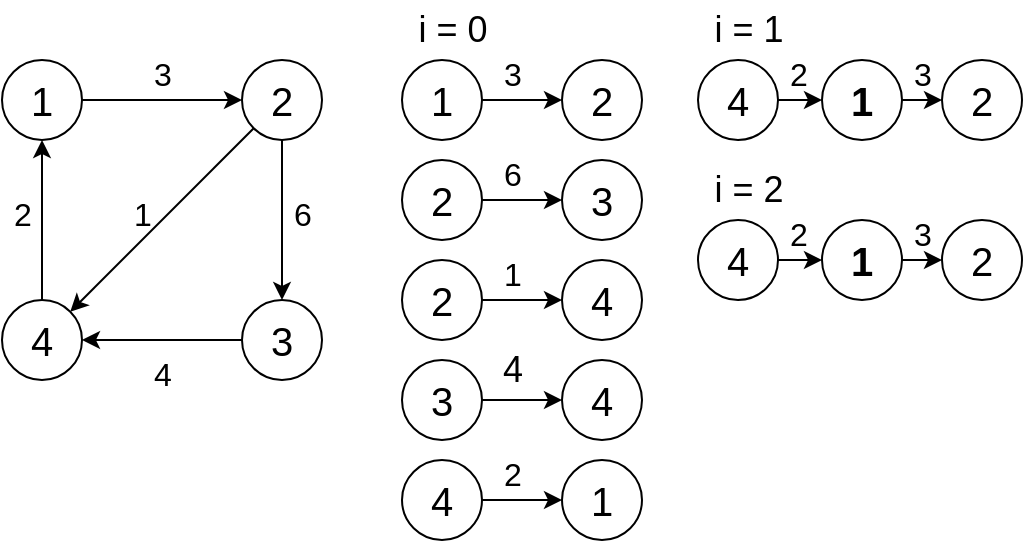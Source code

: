 <mxfile version="12.5.8" type="onedrive"><diagram id="RSqOqHVEfMcqeyTqQ3dF" name="Page-1"><mxGraphModel dx="962" dy="574" grid="1" gridSize="10" guides="1" tooltips="1" connect="1" arrows="1" fold="1" page="1" pageScale="1" pageWidth="827" pageHeight="3000" math="0" shadow="0"><root><mxCell id="0"/><mxCell id="1" parent="0"/><mxCell id="_y45102weMYJ-PfHqiCh-2" value="2" style="ellipse;whiteSpace=wrap;html=1;aspect=fixed;fontSize=20;" vertex="1" parent="1"><mxGeometry x="160" y="40" width="40" height="40" as="geometry"/></mxCell><mxCell id="_y45102weMYJ-PfHqiCh-3" value="3" style="ellipse;whiteSpace=wrap;html=1;aspect=fixed;fontSize=20;" vertex="1" parent="1"><mxGeometry x="160" y="160" width="40" height="40" as="geometry"/></mxCell><mxCell id="_y45102weMYJ-PfHqiCh-4" value="4" style="ellipse;whiteSpace=wrap;html=1;aspect=fixed;fontSize=20;" vertex="1" parent="1"><mxGeometry x="40" y="160" width="40" height="40" as="geometry"/></mxCell><mxCell id="_y45102weMYJ-PfHqiCh-5" value="" style="endArrow=classic;html=1;strokeWidth=1;fontSize=20;entryX=0;entryY=0.5;entryDx=0;entryDy=0;exitX=1;exitY=0.5;exitDx=0;exitDy=0;" edge="1" parent="1" source="_y45102weMYJ-PfHqiCh-14" target="_y45102weMYJ-PfHqiCh-2"><mxGeometry width="50" height="50" relative="1" as="geometry"><mxPoint x="110" y="60" as="sourcePoint"/><mxPoint x="90" y="220" as="targetPoint"/></mxGeometry></mxCell><mxCell id="_y45102weMYJ-PfHqiCh-6" value="" style="endArrow=classic;html=1;strokeWidth=1;fontSize=20;entryX=1;entryY=0;entryDx=0;entryDy=0;exitX=0;exitY=1;exitDx=0;exitDy=0;" edge="1" parent="1" source="_y45102weMYJ-PfHqiCh-2" target="_y45102weMYJ-PfHqiCh-4"><mxGeometry width="50" height="50" relative="1" as="geometry"><mxPoint x="90" y="70" as="sourcePoint"/><mxPoint x="170" y="70" as="targetPoint"/></mxGeometry></mxCell><mxCell id="_y45102weMYJ-PfHqiCh-7" value="" style="endArrow=classic;html=1;strokeWidth=1;fontSize=20;entryX=0.5;entryY=0;entryDx=0;entryDy=0;exitX=0.5;exitY=1;exitDx=0;exitDy=0;" edge="1" parent="1" source="_y45102weMYJ-PfHqiCh-2" target="_y45102weMYJ-PfHqiCh-3"><mxGeometry width="50" height="50" relative="1" as="geometry"><mxPoint x="175.858" y="84.142" as="sourcePoint"/><mxPoint x="70" y="170" as="targetPoint"/></mxGeometry></mxCell><mxCell id="_y45102weMYJ-PfHqiCh-8" value="" style="endArrow=classic;html=1;strokeWidth=1;fontSize=20;entryX=1;entryY=0.5;entryDx=0;entryDy=0;exitX=0;exitY=0.5;exitDx=0;exitDy=0;" edge="1" parent="1" source="_y45102weMYJ-PfHqiCh-3" target="_y45102weMYJ-PfHqiCh-4"><mxGeometry width="50" height="50" relative="1" as="geometry"><mxPoint x="190" y="90" as="sourcePoint"/><mxPoint x="190" y="170" as="targetPoint"/></mxGeometry></mxCell><mxCell id="_y45102weMYJ-PfHqiCh-9" value="" style="endArrow=classic;html=1;strokeWidth=1;fontSize=20;exitX=0.5;exitY=0;exitDx=0;exitDy=0;entryX=0.5;entryY=1;entryDx=0;entryDy=0;" edge="1" parent="1" source="_y45102weMYJ-PfHqiCh-4" target="_y45102weMYJ-PfHqiCh-14"><mxGeometry width="50" height="50" relative="1" as="geometry"><mxPoint x="170" y="190" as="sourcePoint"/><mxPoint x="60" y="100" as="targetPoint"/></mxGeometry></mxCell><mxCell id="_y45102weMYJ-PfHqiCh-14" value="1" style="ellipse;whiteSpace=wrap;html=1;aspect=fixed;fontSize=20;" vertex="1" parent="1"><mxGeometry x="40" y="40" width="40" height="40" as="geometry"/></mxCell><mxCell id="_y45102weMYJ-PfHqiCh-15" value="&lt;font style=&quot;font-size: 16px&quot;&gt;3&lt;/font&gt;" style="text;html=1;align=center;verticalAlign=middle;resizable=0;points=[];autosize=1;fontSize=20;" vertex="1" parent="1"><mxGeometry x="110" y="30" width="20" height="30" as="geometry"/></mxCell><mxCell id="_y45102weMYJ-PfHqiCh-16" value="&lt;font style=&quot;font-size: 16px&quot;&gt;6&lt;/font&gt;" style="text;html=1;align=center;verticalAlign=middle;resizable=0;points=[];autosize=1;fontSize=20;" vertex="1" parent="1"><mxGeometry x="180" y="100" width="20" height="30" as="geometry"/></mxCell><mxCell id="_y45102weMYJ-PfHqiCh-17" value="&lt;font style=&quot;font-size: 16px&quot;&gt;4&lt;/font&gt;" style="text;html=1;align=center;verticalAlign=middle;resizable=0;points=[];autosize=1;fontSize=20;" vertex="1" parent="1"><mxGeometry x="110" y="180" width="20" height="30" as="geometry"/></mxCell><mxCell id="_y45102weMYJ-PfHqiCh-18" value="&lt;span style=&quot;font-size: 16px&quot;&gt;2&lt;/span&gt;" style="text;html=1;align=center;verticalAlign=middle;resizable=0;points=[];autosize=1;fontSize=20;" vertex="1" parent="1"><mxGeometry x="40" y="100" width="20" height="30" as="geometry"/></mxCell><mxCell id="_y45102weMYJ-PfHqiCh-19" value="&lt;font style=&quot;font-size: 16px&quot;&gt;1&lt;/font&gt;" style="text;html=1;align=center;verticalAlign=middle;resizable=0;points=[];autosize=1;fontSize=20;" vertex="1" parent="1"><mxGeometry x="100" y="100" width="20" height="30" as="geometry"/></mxCell><mxCell id="_y45102weMYJ-PfHqiCh-22" value="1" style="ellipse;whiteSpace=wrap;html=1;aspect=fixed;fontSize=20;" vertex="1" parent="1"><mxGeometry x="240" y="40" width="40" height="40" as="geometry"/></mxCell><mxCell id="_y45102weMYJ-PfHqiCh-23" value="2" style="ellipse;whiteSpace=wrap;html=1;aspect=fixed;fontSize=20;" vertex="1" parent="1"><mxGeometry x="240" y="90" width="40" height="40" as="geometry"/></mxCell><mxCell id="_y45102weMYJ-PfHqiCh-24" value="2" style="ellipse;whiteSpace=wrap;html=1;aspect=fixed;fontSize=20;" vertex="1" parent="1"><mxGeometry x="240" y="140" width="40" height="40" as="geometry"/></mxCell><mxCell id="_y45102weMYJ-PfHqiCh-25" value="3" style="ellipse;whiteSpace=wrap;html=1;aspect=fixed;fontSize=20;" vertex="1" parent="1"><mxGeometry x="240" y="190" width="40" height="40" as="geometry"/></mxCell><mxCell id="_y45102weMYJ-PfHqiCh-26" value="4" style="ellipse;whiteSpace=wrap;html=1;aspect=fixed;fontSize=20;" vertex="1" parent="1"><mxGeometry x="240" y="240" width="40" height="40" as="geometry"/></mxCell><mxCell id="_y45102weMYJ-PfHqiCh-27" value="2" style="ellipse;whiteSpace=wrap;html=1;aspect=fixed;fontSize=20;" vertex="1" parent="1"><mxGeometry x="320" y="40" width="40" height="40" as="geometry"/></mxCell><mxCell id="_y45102weMYJ-PfHqiCh-28" value="3" style="ellipse;whiteSpace=wrap;html=1;aspect=fixed;fontSize=20;" vertex="1" parent="1"><mxGeometry x="320" y="90" width="40" height="40" as="geometry"/></mxCell><mxCell id="_y45102weMYJ-PfHqiCh-29" value="4" style="ellipse;whiteSpace=wrap;html=1;aspect=fixed;fontSize=20;" vertex="1" parent="1"><mxGeometry x="320" y="140" width="40" height="40" as="geometry"/></mxCell><mxCell id="_y45102weMYJ-PfHqiCh-30" value="4" style="ellipse;whiteSpace=wrap;html=1;aspect=fixed;fontSize=20;" vertex="1" parent="1"><mxGeometry x="320" y="190" width="40" height="40" as="geometry"/></mxCell><mxCell id="_y45102weMYJ-PfHqiCh-31" value="1" style="ellipse;whiteSpace=wrap;html=1;aspect=fixed;fontSize=20;" vertex="1" parent="1"><mxGeometry x="320" y="240" width="40" height="40" as="geometry"/></mxCell><mxCell id="_y45102weMYJ-PfHqiCh-32" value="" style="endArrow=classic;html=1;strokeWidth=1;fontSize=20;entryX=0;entryY=0.5;entryDx=0;entryDy=0;exitX=1;exitY=0.5;exitDx=0;exitDy=0;" edge="1" parent="1" source="_y45102weMYJ-PfHqiCh-22" target="_y45102weMYJ-PfHqiCh-27"><mxGeometry width="50" height="50" relative="1" as="geometry"><mxPoint x="40" y="350" as="sourcePoint"/><mxPoint x="90" y="300" as="targetPoint"/></mxGeometry></mxCell><mxCell id="_y45102weMYJ-PfHqiCh-33" value="" style="endArrow=classic;html=1;strokeWidth=1;fontSize=20;entryX=0;entryY=0.5;entryDx=0;entryDy=0;exitX=1;exitY=0.5;exitDx=0;exitDy=0;" edge="1" parent="1" source="_y45102weMYJ-PfHqiCh-23" target="_y45102weMYJ-PfHqiCh-28"><mxGeometry width="50" height="50" relative="1" as="geometry"><mxPoint x="290" y="70" as="sourcePoint"/><mxPoint x="330" y="70" as="targetPoint"/></mxGeometry></mxCell><mxCell id="_y45102weMYJ-PfHqiCh-34" value="" style="endArrow=classic;html=1;strokeWidth=1;fontSize=20;entryX=0;entryY=0.5;entryDx=0;entryDy=0;exitX=1;exitY=0.5;exitDx=0;exitDy=0;" edge="1" parent="1" source="_y45102weMYJ-PfHqiCh-24" target="_y45102weMYJ-PfHqiCh-29"><mxGeometry width="50" height="50" relative="1" as="geometry"><mxPoint x="290" y="120" as="sourcePoint"/><mxPoint x="330" y="120" as="targetPoint"/></mxGeometry></mxCell><mxCell id="_y45102weMYJ-PfHqiCh-35" value="" style="endArrow=classic;html=1;strokeWidth=1;fontSize=20;entryX=0;entryY=0.5;entryDx=0;entryDy=0;exitX=1;exitY=0.5;exitDx=0;exitDy=0;" edge="1" parent="1" source="_y45102weMYJ-PfHqiCh-25" target="_y45102weMYJ-PfHqiCh-30"><mxGeometry width="50" height="50" relative="1" as="geometry"><mxPoint x="290" y="170" as="sourcePoint"/><mxPoint x="330" y="170" as="targetPoint"/></mxGeometry></mxCell><mxCell id="_y45102weMYJ-PfHqiCh-36" value="" style="endArrow=classic;html=1;strokeWidth=1;fontSize=20;entryX=0;entryY=0.5;entryDx=0;entryDy=0;exitX=1;exitY=0.5;exitDx=0;exitDy=0;" edge="1" parent="1" source="_y45102weMYJ-PfHqiCh-26" target="_y45102weMYJ-PfHqiCh-31"><mxGeometry width="50" height="50" relative="1" as="geometry"><mxPoint x="290" y="220" as="sourcePoint"/><mxPoint x="330" y="220" as="targetPoint"/></mxGeometry></mxCell><mxCell id="_y45102weMYJ-PfHqiCh-37" value="&lt;font style=&quot;font-size: 16px&quot;&gt;3&lt;/font&gt;" style="text;html=1;align=center;verticalAlign=middle;resizable=0;points=[];autosize=1;fontSize=20;" vertex="1" parent="1"><mxGeometry x="285" y="30" width="20" height="30" as="geometry"/></mxCell><mxCell id="_y45102weMYJ-PfHqiCh-38" value="&lt;font style=&quot;font-size: 16px&quot;&gt;6&lt;/font&gt;" style="text;html=1;align=center;verticalAlign=middle;resizable=0;points=[];autosize=1;fontSize=20;" vertex="1" parent="1"><mxGeometry x="285" y="80" width="20" height="30" as="geometry"/></mxCell><mxCell id="_y45102weMYJ-PfHqiCh-39" value="&lt;font style=&quot;font-size: 16px&quot;&gt;1&lt;/font&gt;" style="text;html=1;align=center;verticalAlign=middle;resizable=0;points=[];autosize=1;fontSize=20;" vertex="1" parent="1"><mxGeometry x="285" y="130" width="20" height="30" as="geometry"/></mxCell><mxCell id="_y45102weMYJ-PfHqiCh-40" value="4" style="text;html=1;align=center;verticalAlign=middle;resizable=0;points=[];autosize=1;fontSize=18;" vertex="1" parent="1"><mxGeometry x="280" y="180" width="30" height="30" as="geometry"/></mxCell><mxCell id="_y45102weMYJ-PfHqiCh-41" value="&lt;font style=&quot;font-size: 16px&quot;&gt;2&lt;/font&gt;" style="text;html=1;align=center;verticalAlign=middle;resizable=0;points=[];autosize=1;fontSize=20;" vertex="1" parent="1"><mxGeometry x="285" y="230" width="20" height="30" as="geometry"/></mxCell><mxCell id="_y45102weMYJ-PfHqiCh-42" value="i = 0" style="text;html=1;align=center;verticalAlign=middle;resizable=0;points=[];autosize=1;fontSize=18;" vertex="1" parent="1"><mxGeometry x="240" y="10" width="50" height="30" as="geometry"/></mxCell><mxCell id="_y45102weMYJ-PfHqiCh-44" value="i = 1" style="text;html=1;align=center;verticalAlign=middle;resizable=0;points=[];autosize=1;fontSize=18;" vertex="1" parent="1"><mxGeometry x="388" y="10" width="50" height="30" as="geometry"/></mxCell><mxCell id="_y45102weMYJ-PfHqiCh-45" value="4" style="ellipse;whiteSpace=wrap;html=1;aspect=fixed;fontSize=20;" vertex="1" parent="1"><mxGeometry x="388" y="40" width="40" height="40" as="geometry"/></mxCell><mxCell id="_y45102weMYJ-PfHqiCh-46" value="&lt;b&gt;1&lt;/b&gt;" style="ellipse;whiteSpace=wrap;html=1;aspect=fixed;fontSize=20;" vertex="1" parent="1"><mxGeometry x="450" y="40" width="40" height="40" as="geometry"/></mxCell><mxCell id="_y45102weMYJ-PfHqiCh-47" value="2" style="ellipse;whiteSpace=wrap;html=1;aspect=fixed;fontSize=20;" vertex="1" parent="1"><mxGeometry x="510" y="40" width="40" height="40" as="geometry"/></mxCell><mxCell id="_y45102weMYJ-PfHqiCh-48" value="" style="endArrow=classic;html=1;strokeWidth=1;fontSize=20;entryX=0;entryY=0.5;entryDx=0;entryDy=0;exitX=1;exitY=0.5;exitDx=0;exitDy=0;" edge="1" parent="1" source="_y45102weMYJ-PfHqiCh-45" target="_y45102weMYJ-PfHqiCh-46"><mxGeometry width="50" height="50" relative="1" as="geometry"><mxPoint x="290" y="70" as="sourcePoint"/><mxPoint x="330" y="70" as="targetPoint"/></mxGeometry></mxCell><mxCell id="_y45102weMYJ-PfHqiCh-49" value="" style="endArrow=classic;html=1;strokeWidth=1;fontSize=20;entryX=0;entryY=0.5;entryDx=0;entryDy=0;exitX=1;exitY=0.5;exitDx=0;exitDy=0;" edge="1" parent="1" source="_y45102weMYJ-PfHqiCh-46" target="_y45102weMYJ-PfHqiCh-47"><mxGeometry width="50" height="50" relative="1" as="geometry"><mxPoint x="438" y="70" as="sourcePoint"/><mxPoint x="460" y="70" as="targetPoint"/></mxGeometry></mxCell><mxCell id="_y45102weMYJ-PfHqiCh-51" value="&lt;font style=&quot;font-size: 16px&quot;&gt;2&lt;/font&gt;" style="text;html=1;align=center;verticalAlign=middle;resizable=0;points=[];autosize=1;fontSize=20;" vertex="1" parent="1"><mxGeometry x="428" y="30" width="20" height="30" as="geometry"/></mxCell><mxCell id="_y45102weMYJ-PfHqiCh-52" value="&lt;font style=&quot;font-size: 16px&quot;&gt;3&lt;/font&gt;" style="text;html=1;align=center;verticalAlign=middle;resizable=0;points=[];autosize=1;fontSize=20;" vertex="1" parent="1"><mxGeometry x="490" y="30" width="20" height="30" as="geometry"/></mxCell><mxCell id="_y45102weMYJ-PfHqiCh-53" value="i = 2" style="text;html=1;align=center;verticalAlign=middle;resizable=0;points=[];autosize=1;fontSize=18;" vertex="1" parent="1"><mxGeometry x="388" y="90" width="50" height="30" as="geometry"/></mxCell><mxCell id="_y45102weMYJ-PfHqiCh-54" value="4" style="ellipse;whiteSpace=wrap;html=1;aspect=fixed;fontSize=20;" vertex="1" parent="1"><mxGeometry x="388" y="120" width="40" height="40" as="geometry"/></mxCell><mxCell id="_y45102weMYJ-PfHqiCh-55" value="&lt;b&gt;1&lt;/b&gt;" style="ellipse;whiteSpace=wrap;html=1;aspect=fixed;fontSize=20;" vertex="1" parent="1"><mxGeometry x="450" y="120" width="40" height="40" as="geometry"/></mxCell><mxCell id="_y45102weMYJ-PfHqiCh-56" value="2" style="ellipse;whiteSpace=wrap;html=1;aspect=fixed;fontSize=20;" vertex="1" parent="1"><mxGeometry x="510" y="120" width="40" height="40" as="geometry"/></mxCell><mxCell id="_y45102weMYJ-PfHqiCh-57" value="" style="endArrow=classic;html=1;strokeWidth=1;fontSize=20;entryX=0;entryY=0.5;entryDx=0;entryDy=0;exitX=1;exitY=0.5;exitDx=0;exitDy=0;" edge="1" parent="1" source="_y45102weMYJ-PfHqiCh-54" target="_y45102weMYJ-PfHqiCh-55"><mxGeometry width="50" height="50" relative="1" as="geometry"><mxPoint x="290" y="150" as="sourcePoint"/><mxPoint x="330" y="150" as="targetPoint"/></mxGeometry></mxCell><mxCell id="_y45102weMYJ-PfHqiCh-58" value="" style="endArrow=classic;html=1;strokeWidth=1;fontSize=20;entryX=0;entryY=0.5;entryDx=0;entryDy=0;exitX=1;exitY=0.5;exitDx=0;exitDy=0;" edge="1" parent="1" source="_y45102weMYJ-PfHqiCh-55" target="_y45102weMYJ-PfHqiCh-56"><mxGeometry width="50" height="50" relative="1" as="geometry"><mxPoint x="438" y="150" as="sourcePoint"/><mxPoint x="460" y="150" as="targetPoint"/></mxGeometry></mxCell><mxCell id="_y45102weMYJ-PfHqiCh-59" value="&lt;font style=&quot;font-size: 16px&quot;&gt;2&lt;/font&gt;" style="text;html=1;align=center;verticalAlign=middle;resizable=0;points=[];autosize=1;fontSize=20;" vertex="1" parent="1"><mxGeometry x="428" y="110" width="20" height="30" as="geometry"/></mxCell><mxCell id="_y45102weMYJ-PfHqiCh-60" value="&lt;font style=&quot;font-size: 16px&quot;&gt;3&lt;/font&gt;" style="text;html=1;align=center;verticalAlign=middle;resizable=0;points=[];autosize=1;fontSize=20;" vertex="1" parent="1"><mxGeometry x="490" y="110" width="20" height="30" as="geometry"/></mxCell></root></mxGraphModel></diagram></mxfile>